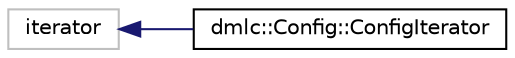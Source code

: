 digraph "Graphical Class Hierarchy"
{
 // LATEX_PDF_SIZE
  edge [fontname="Helvetica",fontsize="10",labelfontname="Helvetica",labelfontsize="10"];
  node [fontname="Helvetica",fontsize="10",shape=record];
  rankdir="LR";
  Node360 [label="iterator",height=0.2,width=0.4,color="grey75", fillcolor="white", style="filled",tooltip=" "];
  Node360 -> Node0 [dir="back",color="midnightblue",fontsize="10",style="solid",fontname="Helvetica"];
  Node0 [label="dmlc::Config::ConfigIterator",height=0.2,width=0.4,color="black", fillcolor="white", style="filled",URL="$classdmlc_1_1Config_1_1ConfigIterator.html",tooltip="iterator class"];
}
